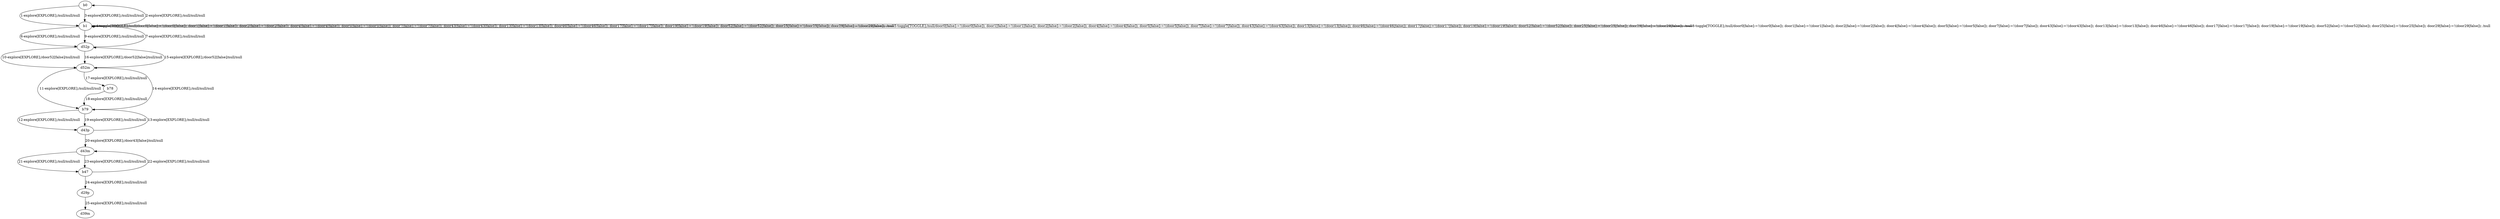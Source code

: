 # Total number of goals covered by this test: 1
# b47 --> d43m

digraph g {
"b0" -> "b1" [label = "1-explore[EXPLORE];/null/null/null"];
"b1" -> "b0" [label = "2-explore[EXPLORE];/null/null/null"];
"b0" -> "b1" [label = "3-explore[EXPLORE];/null/null/null"];
"b1" -> "b1" [label = "4-toggle[TOGGLE];/null/door0[false]:=!(door0[false]); door1[false]:=!(door1[false]); door2[false]:=!(door2[false]); door4[false]:=!(door4[false]); door5[false]:=!(door5[false]); door7[false]:=!(door7[false]); door43[false]:=!(door43[false]); door13[false]:=!(door13[false]); door46[false]:=!(door46[false]); door17[false]:=!(door17[false]); door19[false]:=!(door19[false]); door52[false]:=!(door52[false]); door25[false]:=!(door25[false]); door29[false]:=!(door29[false]); /null"];
"b1" -> "b1" [label = "5-toggle[TOGGLE];/null/door0[false]:=!(door0[false]); door1[false]:=!(door1[false]); door2[false]:=!(door2[false]); door4[false]:=!(door4[false]); door5[false]:=!(door5[false]); door7[false]:=!(door7[false]); door43[false]:=!(door43[false]); door13[false]:=!(door13[false]); door46[false]:=!(door46[false]); door17[false]:=!(door17[false]); door19[false]:=!(door19[false]); door52[false]:=!(door52[false]); door25[false]:=!(door25[false]); door29[false]:=!(door29[false]); /null"];
"b1" -> "d52p" [label = "6-explore[EXPLORE];/null/null/null"];
"d52p" -> "b1" [label = "7-explore[EXPLORE];/null/null/null"];
"b1" -> "b1" [label = "8-toggle[TOGGLE];/null/door0[false]:=!(door0[false]); door1[false]:=!(door1[false]); door2[false]:=!(door2[false]); door4[false]:=!(door4[false]); door5[false]:=!(door5[false]); door7[false]:=!(door7[false]); door43[false]:=!(door43[false]); door13[false]:=!(door13[false]); door46[false]:=!(door46[false]); door17[false]:=!(door17[false]); door19[false]:=!(door19[false]); door52[false]:=!(door52[false]); door25[false]:=!(door25[false]); door29[false]:=!(door29[false]); /null"];
"b1" -> "d52p" [label = "9-explore[EXPLORE];/null/null/null"];
"d52p" -> "d52m" [label = "10-explore[EXPLORE];/door52[false]/null/null"];
"d52m" -> "b79" [label = "11-explore[EXPLORE];/null/null/null"];
"b79" -> "d43p" [label = "12-explore[EXPLORE];/null/null/null"];
"d43p" -> "b79" [label = "13-explore[EXPLORE];/null/null/null"];
"b79" -> "d52m" [label = "14-explore[EXPLORE];/null/null/null"];
"d52m" -> "d52p" [label = "15-explore[EXPLORE];/door52[false]/null/null"];
"d52p" -> "d52m" [label = "16-explore[EXPLORE];/door52[false]/null/null"];
"d52m" -> "b78" [label = "17-explore[EXPLORE];/null/null/null"];
"b78" -> "b79" [label = "18-explore[EXPLORE];/null/null/null"];
"b79" -> "d43p" [label = "19-explore[EXPLORE];/null/null/null"];
"d43p" -> "d43m" [label = "20-explore[EXPLORE];/door43[false]/null/null"];
"d43m" -> "b47" [label = "21-explore[EXPLORE];/null/null/null"];
"b47" -> "d43m" [label = "22-explore[EXPLORE];/null/null/null"];
"d43m" -> "b47" [label = "23-explore[EXPLORE];/null/null/null"];
"b47" -> "d29p" [label = "24-explore[EXPLORE];/null/null/null"];
"d29p" -> "d39m" [label = "25-explore[EXPLORE];/null/null/null"];
}